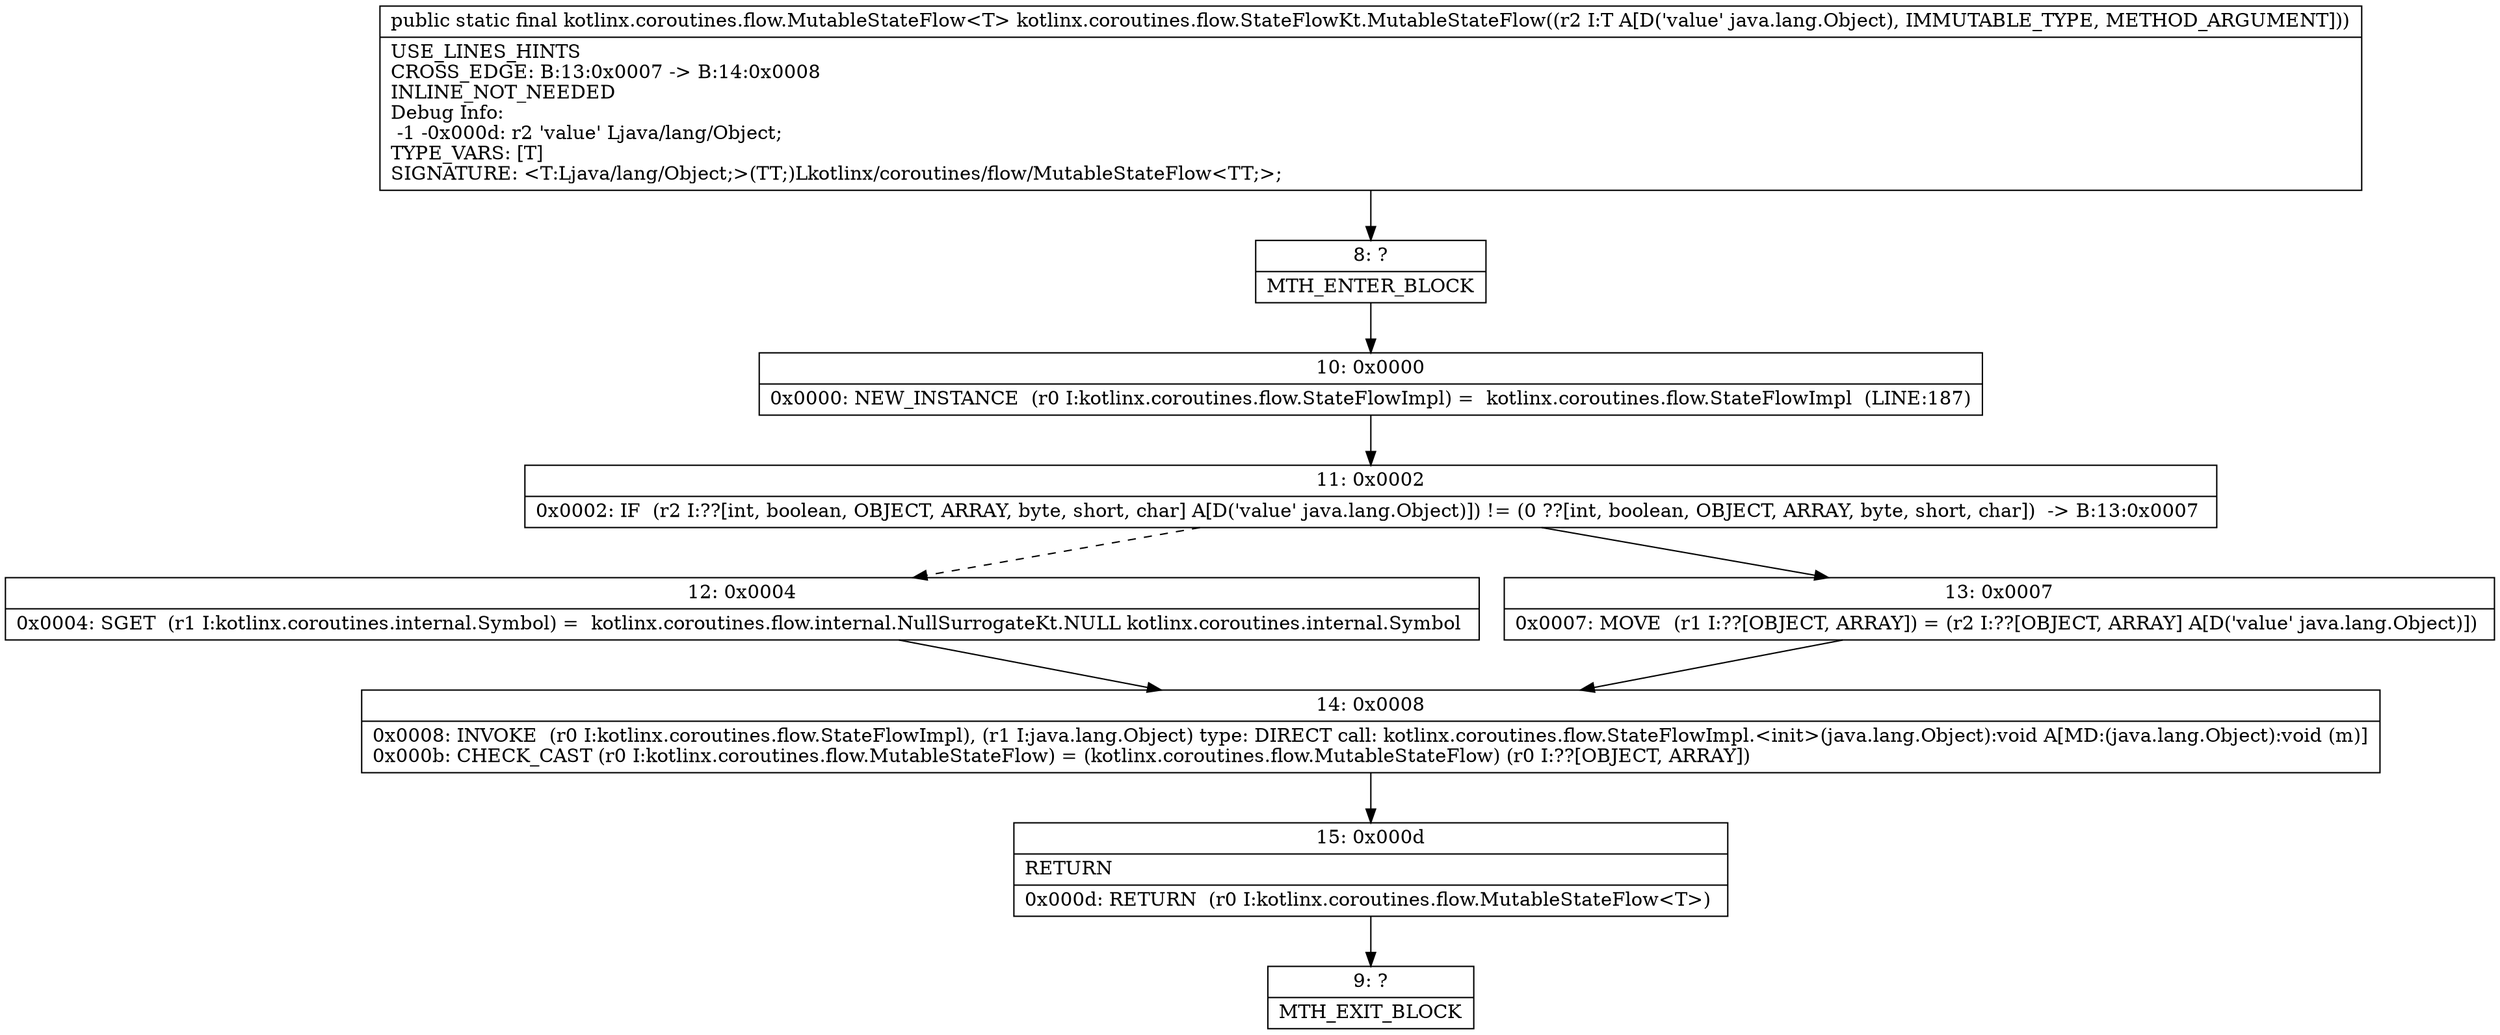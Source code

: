 digraph "CFG forkotlinx.coroutines.flow.StateFlowKt.MutableStateFlow(Ljava\/lang\/Object;)Lkotlinx\/coroutines\/flow\/MutableStateFlow;" {
Node_8 [shape=record,label="{8\:\ ?|MTH_ENTER_BLOCK\l}"];
Node_10 [shape=record,label="{10\:\ 0x0000|0x0000: NEW_INSTANCE  (r0 I:kotlinx.coroutines.flow.StateFlowImpl) =  kotlinx.coroutines.flow.StateFlowImpl  (LINE:187)\l}"];
Node_11 [shape=record,label="{11\:\ 0x0002|0x0002: IF  (r2 I:??[int, boolean, OBJECT, ARRAY, byte, short, char] A[D('value' java.lang.Object)]) != (0 ??[int, boolean, OBJECT, ARRAY, byte, short, char])  \-\> B:13:0x0007 \l}"];
Node_12 [shape=record,label="{12\:\ 0x0004|0x0004: SGET  (r1 I:kotlinx.coroutines.internal.Symbol) =  kotlinx.coroutines.flow.internal.NullSurrogateKt.NULL kotlinx.coroutines.internal.Symbol \l}"];
Node_14 [shape=record,label="{14\:\ 0x0008|0x0008: INVOKE  (r0 I:kotlinx.coroutines.flow.StateFlowImpl), (r1 I:java.lang.Object) type: DIRECT call: kotlinx.coroutines.flow.StateFlowImpl.\<init\>(java.lang.Object):void A[MD:(java.lang.Object):void (m)]\l0x000b: CHECK_CAST (r0 I:kotlinx.coroutines.flow.MutableStateFlow) = (kotlinx.coroutines.flow.MutableStateFlow) (r0 I:??[OBJECT, ARRAY]) \l}"];
Node_15 [shape=record,label="{15\:\ 0x000d|RETURN\l|0x000d: RETURN  (r0 I:kotlinx.coroutines.flow.MutableStateFlow\<T\>) \l}"];
Node_9 [shape=record,label="{9\:\ ?|MTH_EXIT_BLOCK\l}"];
Node_13 [shape=record,label="{13\:\ 0x0007|0x0007: MOVE  (r1 I:??[OBJECT, ARRAY]) = (r2 I:??[OBJECT, ARRAY] A[D('value' java.lang.Object)]) \l}"];
MethodNode[shape=record,label="{public static final kotlinx.coroutines.flow.MutableStateFlow\<T\> kotlinx.coroutines.flow.StateFlowKt.MutableStateFlow((r2 I:T A[D('value' java.lang.Object), IMMUTABLE_TYPE, METHOD_ARGUMENT]))  | USE_LINES_HINTS\lCROSS_EDGE: B:13:0x0007 \-\> B:14:0x0008\lINLINE_NOT_NEEDED\lDebug Info:\l  \-1 \-0x000d: r2 'value' Ljava\/lang\/Object;\lTYPE_VARS: [T]\lSIGNATURE: \<T:Ljava\/lang\/Object;\>(TT;)Lkotlinx\/coroutines\/flow\/MutableStateFlow\<TT;\>;\l}"];
MethodNode -> Node_8;Node_8 -> Node_10;
Node_10 -> Node_11;
Node_11 -> Node_12[style=dashed];
Node_11 -> Node_13;
Node_12 -> Node_14;
Node_14 -> Node_15;
Node_15 -> Node_9;
Node_13 -> Node_14;
}

